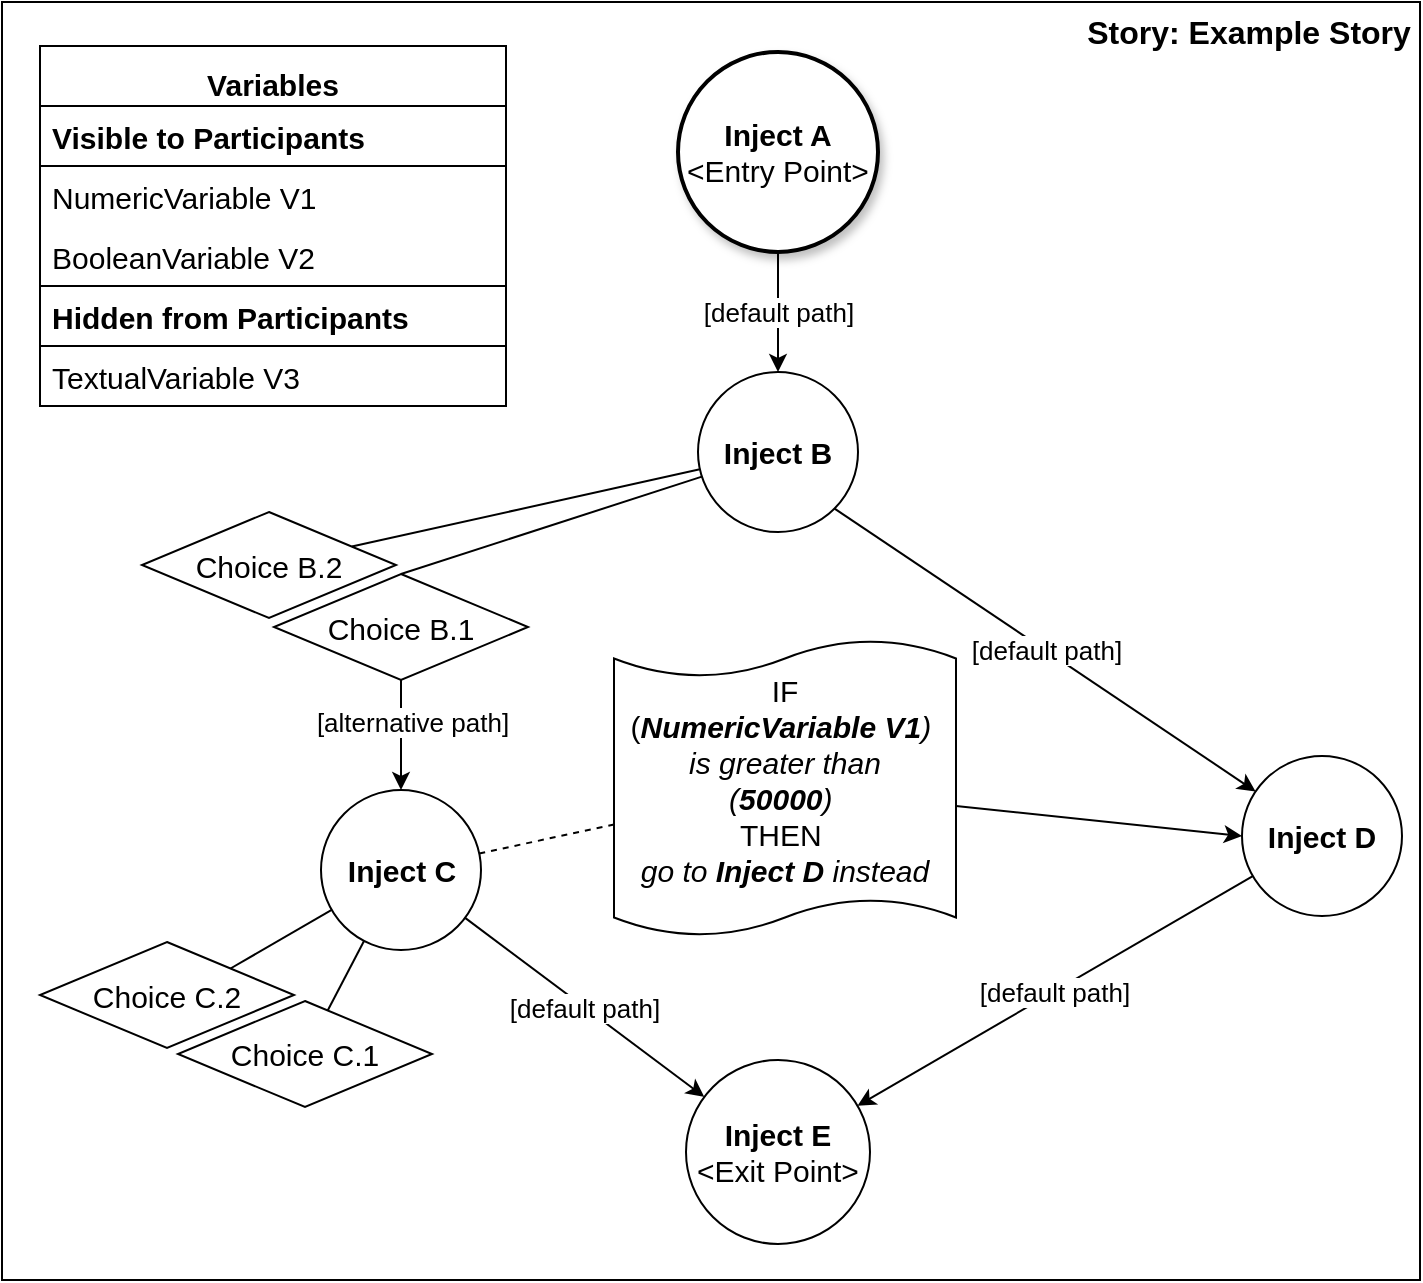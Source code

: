 <mxfile version="15.4.0" type="device" pages="7"><diagram name="Example Story" id="ad52d381-51e7-2e0d-a935-2d0ddd2fd229"><mxGraphModel dx="1038" dy="647" grid="0" gridSize="10" guides="1" tooltips="1" connect="1" arrows="1" fold="1" page="1" pageScale="1" pageWidth="1100" pageHeight="850" background="#ffffff" math="0" shadow="0"><root><mxCell id="0"/><mxCell id="1" parent="0"/><mxCell id="bm_GBEUPmZ6961dPEI18-9" value="" style="rounded=0;whiteSpace=wrap;html=1;fontSize=13;fontFamily=Helvetica;" parent="1" vertex="1"><mxGeometry x="90" y="84" width="709" height="639" as="geometry"/></mxCell><mxCell id="2c924340bb9dbf6c-4" value="&lt;font style=&quot;font-size: 15px;&quot;&gt;Inject A&lt;/font&gt;&lt;br style=&quot;font-size: 15px;&quot;&gt;&lt;span style=&quot;font-weight: normal; font-size: 15px;&quot;&gt;&amp;lt;Entry Point&amp;gt;&lt;/span&gt;" style="ellipse;whiteSpace=wrap;html=1;rounded=1;shadow=1;comic=0;labelBackgroundColor=none;strokeWidth=2;fontFamily=Helvetica;fontSize=15;align=center;fontStyle=1" parent="1" vertex="1"><mxGeometry x="428" y="109" width="100" height="100" as="geometry"/></mxCell><mxCell id="fDs7GfV97UOI4Dj6ymD_-7" value="[alternative path]" style="rounded=0;orthogonalLoop=1;jettySize=auto;html=1;entryX=0.5;entryY=0;entryDx=0;entryDy=0;startArrow=none;fontSize=13;" parent="1" source="fDs7GfV97UOI4Dj6ymD_-23" target="fDs7GfV97UOI4Dj6ymD_-6" edge="1"><mxGeometry x="-0.247" y="5" relative="1" as="geometry"><mxPoint as="offset"/></mxGeometry></mxCell><mxCell id="fDs7GfV97UOI4Dj6ymD_-15" value="[default path]" style="edgeStyle=none;rounded=0;orthogonalLoop=1;jettySize=auto;html=1;startArrow=none;exitX=1;exitY=1;exitDx=0;exitDy=0;fontSize=13;" parent="1" source="fDs7GfV97UOI4Dj6ymD_-1" target="fDs7GfV97UOI4Dj6ymD_-14" edge="1"><mxGeometry relative="1" as="geometry"/></mxCell><mxCell id="fDs7GfV97UOI4Dj6ymD_-1" value="Inject B" style="ellipse;whiteSpace=wrap;html=1;aspect=fixed;fontSize=15;fontStyle=1" parent="1" vertex="1"><mxGeometry x="438" y="269" width="80" height="80" as="geometry"/></mxCell><mxCell id="fDs7GfV97UOI4Dj6ymD_-3" value="[default path]" style="endArrow=classic;html=1;entryX=0.5;entryY=0;entryDx=0;entryDy=0;startArrow=none;exitX=0.5;exitY=1;exitDx=0;exitDy=0;fontSize=13;" parent="1" source="2c924340bb9dbf6c-4" target="fDs7GfV97UOI4Dj6ymD_-1" edge="1"><mxGeometry width="50" height="50" relative="1" as="geometry"><mxPoint x="562.205" y="432.168" as="sourcePoint"/><mxPoint x="824" y="387" as="targetPoint"/></mxGeometry></mxCell><mxCell id="fDs7GfV97UOI4Dj6ymD_-5" value="&lt;b style=&quot;font-size: 15px;&quot;&gt;&lt;font style=&quot;font-size: 15px;&quot;&gt;Inject E&lt;/font&gt;&lt;/b&gt;&lt;br style=&quot;font-size: 15px;&quot;&gt;&amp;lt;Exit Point&amp;gt;" style="ellipse;whiteSpace=wrap;html=1;aspect=fixed;fontSize=15;" parent="1" vertex="1"><mxGeometry x="432" y="613" width="92" height="92" as="geometry"/></mxCell><mxCell id="bm_GBEUPmZ6961dPEI18-4" value="[default path]" style="edgeStyle=none;rounded=0;orthogonalLoop=1;jettySize=auto;html=1;fontSize=13;" parent="1" source="fDs7GfV97UOI4Dj6ymD_-6" target="fDs7GfV97UOI4Dj6ymD_-5" edge="1"><mxGeometry relative="1" as="geometry"/></mxCell><mxCell id="XFeWryBviUIUDJ49AcG3-9" style="edgeStyle=none;rounded=0;orthogonalLoop=1;jettySize=auto;html=1;labelBackgroundColor=#000000;fontSize=15;fontColor=#000000;strokeColor=#000000;strokeWidth=1;fillColor=#FFFFFF;verticalAlign=middle;dashed=1;endArrow=none;endFill=0;" parent="1" source="fDs7GfV97UOI4Dj6ymD_-6" target="XFeWryBviUIUDJ49AcG3-8" edge="1"><mxGeometry relative="1" as="geometry"/></mxCell><mxCell id="fDs7GfV97UOI4Dj6ymD_-6" value="Inject C" style="ellipse;whiteSpace=wrap;html=1;aspect=fixed;fontSize=15;fontStyle=1" parent="1" vertex="1"><mxGeometry x="249.5" y="478" width="80" height="80" as="geometry"/></mxCell><mxCell id="bm_GBEUPmZ6961dPEI18-3" value="[default path]" style="edgeStyle=none;rounded=0;orthogonalLoop=1;jettySize=auto;html=1;fontSize=13;" parent="1" source="fDs7GfV97UOI4Dj6ymD_-14" target="fDs7GfV97UOI4Dj6ymD_-5" edge="1"><mxGeometry relative="1" as="geometry"/></mxCell><mxCell id="fDs7GfV97UOI4Dj6ymD_-14" value="Inject D" style="ellipse;whiteSpace=wrap;html=1;aspect=fixed;fontSize=15;fontStyle=1" parent="1" vertex="1"><mxGeometry x="710" y="461" width="80" height="80" as="geometry"/></mxCell><mxCell id="fDs7GfV97UOI4Dj6ymD_-23" value="Choice B.1" style="rhombus;whiteSpace=wrap;html=1;fontSize=15;" parent="1" vertex="1"><mxGeometry x="226" y="370" width="127" height="53" as="geometry"/></mxCell><mxCell id="fDs7GfV97UOI4Dj6ymD_-24" value="" style="rounded=0;orthogonalLoop=1;jettySize=auto;html=1;entryX=0.5;entryY=0;entryDx=0;entryDy=0;endArrow=none;fontSize=13;" parent="1" source="fDs7GfV97UOI4Dj6ymD_-1" target="fDs7GfV97UOI4Dj6ymD_-23" edge="1"><mxGeometry relative="1" as="geometry"><mxPoint x="668.551" y="411.845" as="sourcePoint"/><mxPoint x="754" y="362" as="targetPoint"/></mxGeometry></mxCell><mxCell id="fDs7GfV97UOI4Dj6ymD_-25" value="Choice B.2" style="rhombus;whiteSpace=wrap;html=1;fontSize=15;" parent="1" vertex="1"><mxGeometry x="160" y="339" width="127" height="53" as="geometry"/></mxCell><mxCell id="fDs7GfV97UOI4Dj6ymD_-26" value="" style="edgeStyle=none;rounded=0;orthogonalLoop=1;jettySize=auto;html=1;endArrow=none;fontSize=13;" parent="1" source="fDs7GfV97UOI4Dj6ymD_-1" target="fDs7GfV97UOI4Dj6ymD_-25" edge="1"><mxGeometry relative="1" as="geometry"><mxPoint x="671.563" y="445.747" as="sourcePoint"/><mxPoint x="828.441" y="503.239" as="targetPoint"/></mxGeometry></mxCell><mxCell id="fDs7GfV97UOI4Dj6ymD_-27" value="Choice C.1" style="rhombus;whiteSpace=wrap;html=1;fontSize=15;" parent="1" vertex="1"><mxGeometry x="178" y="583.5" width="127" height="53" as="geometry"/></mxCell><mxCell id="fDs7GfV97UOI4Dj6ymD_-28" value="" style="edgeStyle=none;rounded=0;orthogonalLoop=1;jettySize=auto;html=1;endArrow=none;fontSize=13;" parent="1" source="fDs7GfV97UOI4Dj6ymD_-6" target="fDs7GfV97UOI4Dj6ymD_-27" edge="1"><mxGeometry relative="1" as="geometry"><mxPoint x="903.059" y="367.055" as="sourcePoint"/><mxPoint x="1026.913" y="417.015" as="targetPoint"/></mxGeometry></mxCell><mxCell id="fDs7GfV97UOI4Dj6ymD_-29" value="Choice C.2" style="rhombus;whiteSpace=wrap;html=1;fontSize=15;" parent="1" vertex="1"><mxGeometry x="109" y="554" width="127" height="53" as="geometry"/></mxCell><mxCell id="fDs7GfV97UOI4Dj6ymD_-30" value="" style="edgeStyle=none;rounded=0;orthogonalLoop=1;jettySize=auto;html=1;endArrow=none;entryX=1;entryY=0;entryDx=0;entryDy=0;fontSize=13;" parent="1" source="fDs7GfV97UOI4Dj6ymD_-6" target="fDs7GfV97UOI4Dj6ymD_-29" edge="1"><mxGeometry relative="1" as="geometry"><mxPoint x="903.434" y="502.904" as="sourcePoint"/><mxPoint x="283" y="507" as="targetPoint"/></mxGeometry></mxCell><mxCell id="bm_GBEUPmZ6961dPEI18-10" value="Story: Example Story" style="text;html=1;align=center;verticalAlign=middle;resizable=0;points=[];autosize=1;strokeColor=none;fontSize=16;fontStyle=1" parent="1" vertex="1"><mxGeometry x="627" y="87" width="172" height="23" as="geometry"/></mxCell><mxCell id="XFeWryBviUIUDJ49AcG3-1" value="Variables" style="swimlane;fontStyle=1;childLayout=stackLayout;horizontal=1;startSize=30;horizontalStack=0;resizeParent=1;resizeParentMax=0;resizeLast=0;collapsible=1;marginBottom=0;fontSize=15;fontColor=#000000;strokeColor=#000000;align=center;verticalAlign=bottom;" parent="1" vertex="1"><mxGeometry x="109" y="106" width="233" height="180" as="geometry"/></mxCell><mxCell id="XFeWryBviUIUDJ49AcG3-2" value="Visible to Participants" style="text;strokeColor=default;fillColor=none;align=left;verticalAlign=middle;spacingLeft=4;spacingRight=4;overflow=hidden;points=[[0,0.5],[1,0.5]];portConstraint=eastwest;rotatable=0;fontSize=15;fontColor=#000000;fontStyle=1" parent="XFeWryBviUIUDJ49AcG3-1" vertex="1"><mxGeometry y="30" width="233" height="30" as="geometry"/></mxCell><mxCell id="XFeWryBviUIUDJ49AcG3-5" value="NumericVariable V1" style="text;strokeColor=none;fillColor=none;align=left;verticalAlign=middle;spacingLeft=4;spacingRight=4;overflow=hidden;points=[[0,0.5],[1,0.5]];portConstraint=eastwest;rotatable=0;fontSize=15;fontColor=#000000;" parent="XFeWryBviUIUDJ49AcG3-1" vertex="1"><mxGeometry y="60" width="233" height="30" as="geometry"/></mxCell><mxCell id="XFeWryBviUIUDJ49AcG3-3" value="BooleanVariable V2" style="text;strokeColor=none;fillColor=none;align=left;verticalAlign=middle;spacingLeft=4;spacingRight=4;overflow=hidden;points=[[0,0.5],[1,0.5]];portConstraint=eastwest;rotatable=0;fontSize=15;fontColor=#000000;" parent="XFeWryBviUIUDJ49AcG3-1" vertex="1"><mxGeometry y="90" width="233" height="30" as="geometry"/></mxCell><mxCell id="XFeWryBviUIUDJ49AcG3-7" value="Hidden from Participants" style="text;strokeColor=default;fillColor=none;align=left;verticalAlign=middle;spacingLeft=4;spacingRight=4;overflow=hidden;points=[[0,0.5],[1,0.5]];portConstraint=eastwest;rotatable=0;fontSize=15;fontColor=#000000;fontStyle=1" parent="XFeWryBviUIUDJ49AcG3-1" vertex="1"><mxGeometry y="120" width="233" height="30" as="geometry"/></mxCell><mxCell id="XFeWryBviUIUDJ49AcG3-4" value="TextualVariable V3" style="text;strokeColor=none;fillColor=none;align=left;verticalAlign=middle;spacingLeft=4;spacingRight=4;overflow=hidden;points=[[0,0.5],[1,0.5]];portConstraint=eastwest;rotatable=0;fontSize=15;fontColor=#000000;" parent="XFeWryBviUIUDJ49AcG3-1" vertex="1"><mxGeometry y="150" width="233" height="30" as="geometry"/></mxCell><mxCell id="XFeWryBviUIUDJ49AcG3-10" style="edgeStyle=none;rounded=0;orthogonalLoop=1;jettySize=auto;html=1;entryX=0;entryY=0.5;entryDx=0;entryDy=0;labelBackgroundColor=#000000;fontSize=15;fontColor=#000000;strokeColor=#000000;strokeWidth=1;fillColor=#FFFFFF;verticalAlign=middle;" parent="1" source="XFeWryBviUIUDJ49AcG3-8" target="fDs7GfV97UOI4Dj6ymD_-14" edge="1"><mxGeometry relative="1" as="geometry"/></mxCell><mxCell id="XFeWryBviUIUDJ49AcG3-8" value="IF&lt;br&gt;(&lt;i&gt;&lt;b&gt;NumericVariable V1&lt;/b&gt;)&lt;/i&gt;&amp;nbsp;&lt;br&gt;&lt;i&gt;is greater than&lt;/i&gt; &lt;br&gt;&lt;i&gt;(&lt;b&gt;50000&lt;/b&gt;)&lt;/i&gt;&amp;nbsp;&lt;br&gt;THEN&lt;i&gt;&amp;nbsp;&lt;/i&gt;&lt;br&gt;&lt;i&gt;go to&amp;nbsp;&lt;/i&gt;&lt;i&gt;&lt;b&gt;Inject D &lt;/b&gt;instead&lt;/i&gt;" style="shape=tape;whiteSpace=wrap;html=1;fontSize=15;fontColor=#000000;strokeColor=#000000;align=center;verticalAlign=top;size=0.125;spacingTop=10;spacingBottom=10;spacingRight=5;spacingLeft=5;" parent="1" vertex="1"><mxGeometry x="396" y="403" width="171" height="148" as="geometry"/></mxCell></root></mxGraphModel></diagram><diagram name="Example Story only branch" id="V104HRqrMJGogl67bJnZ"><mxGraphModel dx="1038" dy="647" grid="0" gridSize="10" guides="1" tooltips="1" connect="1" arrows="1" fold="1" page="1" pageScale="1" pageWidth="1100" pageHeight="850" background="#ffffff" math="0" shadow="0"><root><mxCell id="NV8G63bJPo2a3Yo4tFkf-0"/><mxCell id="NV8G63bJPo2a3Yo4tFkf-1" parent="NV8G63bJPo2a3Yo4tFkf-0"/><mxCell id="NV8G63bJPo2a3Yo4tFkf-2" value="" style="rounded=0;whiteSpace=wrap;html=1;fontSize=13;fontFamily=Helvetica;" vertex="1" parent="NV8G63bJPo2a3Yo4tFkf-1"><mxGeometry x="90" y="84" width="709" height="639" as="geometry"/></mxCell><mxCell id="NV8G63bJPo2a3Yo4tFkf-3" value="&lt;font style=&quot;font-size: 15px;&quot;&gt;Inject A&lt;/font&gt;&lt;br style=&quot;font-size: 15px;&quot;&gt;&lt;span style=&quot;font-weight: normal; font-size: 15px;&quot;&gt;&amp;lt;Entry Point&amp;gt;&lt;/span&gt;" style="ellipse;whiteSpace=wrap;html=1;rounded=1;shadow=1;comic=0;labelBackgroundColor=none;strokeWidth=2;fontFamily=Helvetica;fontSize=15;align=center;fontStyle=1" vertex="1" parent="NV8G63bJPo2a3Yo4tFkf-1"><mxGeometry x="428" y="109" width="100" height="100" as="geometry"/></mxCell><mxCell id="NV8G63bJPo2a3Yo4tFkf-4" value="[alternative path]" style="rounded=0;orthogonalLoop=1;jettySize=auto;html=1;entryX=0.5;entryY=0;entryDx=0;entryDy=0;startArrow=none;fontSize=13;" edge="1" parent="NV8G63bJPo2a3Yo4tFkf-1" source="NV8G63bJPo2a3Yo4tFkf-14" target="NV8G63bJPo2a3Yo4tFkf-11"><mxGeometry x="-0.247" y="5" relative="1" as="geometry"><mxPoint as="offset"/></mxGeometry></mxCell><mxCell id="NV8G63bJPo2a3Yo4tFkf-5" value="[default path]" style="edgeStyle=none;rounded=0;orthogonalLoop=1;jettySize=auto;html=1;startArrow=none;exitX=1;exitY=1;exitDx=0;exitDy=0;fontSize=13;" edge="1" parent="NV8G63bJPo2a3Yo4tFkf-1" source="NV8G63bJPo2a3Yo4tFkf-6" target="NV8G63bJPo2a3Yo4tFkf-13"><mxGeometry relative="1" as="geometry"/></mxCell><mxCell id="NV8G63bJPo2a3Yo4tFkf-6" value="Inject B" style="ellipse;whiteSpace=wrap;html=1;aspect=fixed;fontSize=15;fontStyle=1" vertex="1" parent="NV8G63bJPo2a3Yo4tFkf-1"><mxGeometry x="438" y="269" width="80" height="80" as="geometry"/></mxCell><mxCell id="NV8G63bJPo2a3Yo4tFkf-7" value="[default path]" style="endArrow=classic;html=1;entryX=0.5;entryY=0;entryDx=0;entryDy=0;startArrow=none;exitX=0.5;exitY=1;exitDx=0;exitDy=0;fontSize=13;" edge="1" parent="NV8G63bJPo2a3Yo4tFkf-1" source="NV8G63bJPo2a3Yo4tFkf-3" target="NV8G63bJPo2a3Yo4tFkf-6"><mxGeometry width="50" height="50" relative="1" as="geometry"><mxPoint x="562.205" y="432.168" as="sourcePoint"/><mxPoint x="824" y="387" as="targetPoint"/></mxGeometry></mxCell><mxCell id="NV8G63bJPo2a3Yo4tFkf-8" value="&lt;b style=&quot;font-size: 15px;&quot;&gt;&lt;font style=&quot;font-size: 15px;&quot;&gt;Inject E&lt;/font&gt;&lt;/b&gt;&lt;br style=&quot;font-size: 15px;&quot;&gt;&amp;lt;Exit Point&amp;gt;" style="ellipse;whiteSpace=wrap;html=1;aspect=fixed;fontSize=15;" vertex="1" parent="NV8G63bJPo2a3Yo4tFkf-1"><mxGeometry x="432" y="613" width="92" height="92" as="geometry"/></mxCell><mxCell id="NV8G63bJPo2a3Yo4tFkf-9" value="[default path]" style="edgeStyle=none;rounded=0;orthogonalLoop=1;jettySize=auto;html=1;fontSize=13;" edge="1" parent="NV8G63bJPo2a3Yo4tFkf-1" source="NV8G63bJPo2a3Yo4tFkf-11" target="NV8G63bJPo2a3Yo4tFkf-8"><mxGeometry relative="1" as="geometry"/></mxCell><mxCell id="NV8G63bJPo2a3Yo4tFkf-11" value="Inject C" style="ellipse;whiteSpace=wrap;html=1;aspect=fixed;fontSize=15;fontStyle=1" vertex="1" parent="NV8G63bJPo2a3Yo4tFkf-1"><mxGeometry x="249.5" y="478" width="80" height="80" as="geometry"/></mxCell><mxCell id="NV8G63bJPo2a3Yo4tFkf-12" value="[default path]" style="edgeStyle=none;rounded=0;orthogonalLoop=1;jettySize=auto;html=1;fontSize=13;" edge="1" parent="NV8G63bJPo2a3Yo4tFkf-1" source="NV8G63bJPo2a3Yo4tFkf-13" target="NV8G63bJPo2a3Yo4tFkf-8"><mxGeometry relative="1" as="geometry"/></mxCell><mxCell id="NV8G63bJPo2a3Yo4tFkf-13" value="Inject D" style="ellipse;whiteSpace=wrap;html=1;aspect=fixed;fontSize=15;fontStyle=1" vertex="1" parent="NV8G63bJPo2a3Yo4tFkf-1"><mxGeometry x="710" y="461" width="80" height="80" as="geometry"/></mxCell><mxCell id="NV8G63bJPo2a3Yo4tFkf-14" value="Choice B.1" style="rhombus;whiteSpace=wrap;html=1;fontSize=15;" vertex="1" parent="NV8G63bJPo2a3Yo4tFkf-1"><mxGeometry x="226" y="370" width="127" height="53" as="geometry"/></mxCell><mxCell id="NV8G63bJPo2a3Yo4tFkf-15" value="" style="rounded=0;orthogonalLoop=1;jettySize=auto;html=1;entryX=0.5;entryY=0;entryDx=0;entryDy=0;endArrow=none;fontSize=13;" edge="1" parent="NV8G63bJPo2a3Yo4tFkf-1" source="NV8G63bJPo2a3Yo4tFkf-6" target="NV8G63bJPo2a3Yo4tFkf-14"><mxGeometry relative="1" as="geometry"><mxPoint x="668.551" y="411.845" as="sourcePoint"/><mxPoint x="754" y="362" as="targetPoint"/></mxGeometry></mxCell><mxCell id="NV8G63bJPo2a3Yo4tFkf-16" value="Choice B.2" style="rhombus;whiteSpace=wrap;html=1;fontSize=15;" vertex="1" parent="NV8G63bJPo2a3Yo4tFkf-1"><mxGeometry x="160" y="339" width="127" height="53" as="geometry"/></mxCell><mxCell id="NV8G63bJPo2a3Yo4tFkf-17" value="" style="edgeStyle=none;rounded=0;orthogonalLoop=1;jettySize=auto;html=1;endArrow=none;fontSize=13;" edge="1" parent="NV8G63bJPo2a3Yo4tFkf-1" source="NV8G63bJPo2a3Yo4tFkf-6" target="NV8G63bJPo2a3Yo4tFkf-16"><mxGeometry relative="1" as="geometry"><mxPoint x="671.563" y="445.747" as="sourcePoint"/><mxPoint x="828.441" y="503.239" as="targetPoint"/></mxGeometry></mxCell><mxCell id="NV8G63bJPo2a3Yo4tFkf-18" value="Choice C.1" style="rhombus;whiteSpace=wrap;html=1;fontSize=15;" vertex="1" parent="NV8G63bJPo2a3Yo4tFkf-1"><mxGeometry x="178" y="583.5" width="127" height="53" as="geometry"/></mxCell><mxCell id="NV8G63bJPo2a3Yo4tFkf-19" value="" style="edgeStyle=none;rounded=0;orthogonalLoop=1;jettySize=auto;html=1;endArrow=none;fontSize=13;" edge="1" parent="NV8G63bJPo2a3Yo4tFkf-1" source="NV8G63bJPo2a3Yo4tFkf-11" target="NV8G63bJPo2a3Yo4tFkf-18"><mxGeometry relative="1" as="geometry"><mxPoint x="903.059" y="367.055" as="sourcePoint"/><mxPoint x="1026.913" y="417.015" as="targetPoint"/></mxGeometry></mxCell><mxCell id="NV8G63bJPo2a3Yo4tFkf-20" value="Choice C.2" style="rhombus;whiteSpace=wrap;html=1;fontSize=15;" vertex="1" parent="NV8G63bJPo2a3Yo4tFkf-1"><mxGeometry x="109" y="554" width="127" height="53" as="geometry"/></mxCell><mxCell id="NV8G63bJPo2a3Yo4tFkf-21" value="" style="edgeStyle=none;rounded=0;orthogonalLoop=1;jettySize=auto;html=1;endArrow=none;entryX=1;entryY=0;entryDx=0;entryDy=0;fontSize=13;" edge="1" parent="NV8G63bJPo2a3Yo4tFkf-1" source="NV8G63bJPo2a3Yo4tFkf-11" target="NV8G63bJPo2a3Yo4tFkf-20"><mxGeometry relative="1" as="geometry"><mxPoint x="903.434" y="502.904" as="sourcePoint"/><mxPoint x="283" y="507" as="targetPoint"/></mxGeometry></mxCell><mxCell id="NV8G63bJPo2a3Yo4tFkf-22" value="Story: Example Story" style="text;html=1;align=center;verticalAlign=middle;resizable=0;points=[];autosize=1;strokeColor=none;fontSize=16;fontStyle=1" vertex="1" parent="NV8G63bJPo2a3Yo4tFkf-1"><mxGeometry x="627" y="87" width="172" height="23" as="geometry"/></mxCell></root></mxGraphModel></diagram><diagram id="iitEFdBDxFBhByenX5AZ" name="Scenario without injects"><mxGraphModel dx="1038" dy="647" grid="0" gridSize="10" guides="1" tooltips="1" connect="1" arrows="1" fold="1" page="1" pageScale="1" pageWidth="827" pageHeight="1169" math="0" shadow="0"><root><mxCell id="PhNuLpfRai5CpXwvwdwG-0"/><mxCell id="PhNuLpfRai5CpXwvwdwG-1" parent="PhNuLpfRai5CpXwvwdwG-0"/><mxCell id="c7tl8i1ePF_zMV1UBZVg-0" style="edgeStyle=none;rounded=0;orthogonalLoop=1;jettySize=auto;html=1;entryX=1;entryY=0;entryDx=0;entryDy=0;endArrow=none;endFill=0;" parent="PhNuLpfRai5CpXwvwdwG-1" source="c7tl8i1ePF_zMV1UBZVg-2" target="c7tl8i1ePF_zMV1UBZVg-3" edge="1"><mxGeometry relative="1" as="geometry"/></mxCell><mxCell id="c7tl8i1ePF_zMV1UBZVg-1" style="edgeStyle=none;rounded=0;orthogonalLoop=1;jettySize=auto;html=1;entryX=0;entryY=0;entryDx=0;entryDy=0;endArrow=none;endFill=0;" parent="PhNuLpfRai5CpXwvwdwG-1" source="c7tl8i1ePF_zMV1UBZVg-2" target="c7tl8i1ePF_zMV1UBZVg-3" edge="1"><mxGeometry relative="1" as="geometry"/></mxCell><mxCell id="c7tl8i1ePF_zMV1UBZVg-2" value="Scenario" style="shape=trapezoid;perimeter=trapezoidPerimeter;whiteSpace=wrap;html=1;fixedSize=1;" parent="PhNuLpfRai5CpXwvwdwG-1" vertex="1"><mxGeometry x="240" y="420" width="310" height="60" as="geometry"/></mxCell><mxCell id="c7tl8i1ePF_zMV1UBZVg-3" value="" style="swimlane;startSize=0;" parent="PhNuLpfRai5CpXwvwdwG-1" vertex="1"><mxGeometry x="240" y="530" width="320" height="110" as="geometry"><mxRectangle x="240" y="530" width="50" height="40" as="alternateBounds"/></mxGeometry></mxCell><mxCell id="c7tl8i1ePF_zMV1UBZVg-4" value="Story 1" style="shape=xor;whiteSpace=wrap;html=1;" parent="c7tl8i1ePF_zMV1UBZVg-3" vertex="1"><mxGeometry x="10" y="15" width="91" height="80" as="geometry"/></mxCell><mxCell id="c7tl8i1ePF_zMV1UBZVg-5" value="Story 2" style="shape=xor;whiteSpace=wrap;html=1;" parent="c7tl8i1ePF_zMV1UBZVg-3" vertex="1"><mxGeometry x="120" y="15" width="91" height="80" as="geometry"/></mxCell><mxCell id="c7tl8i1ePF_zMV1UBZVg-6" value="Story 3" style="shape=xor;whiteSpace=wrap;html=1;" parent="c7tl8i1ePF_zMV1UBZVg-3" vertex="1"><mxGeometry x="219" y="15" width="91" height="80" as="geometry"/></mxCell><mxCell id="c7tl8i1ePF_zMV1UBZVg-7" style="edgeStyle=none;rounded=0;orthogonalLoop=1;jettySize=auto;html=1;exitX=1;exitY=0.5;exitDx=0;exitDy=0;exitPerimeter=0;entryX=0.25;entryY=0.5;entryDx=0;entryDy=0;entryPerimeter=0;" parent="c7tl8i1ePF_zMV1UBZVg-3" source="c7tl8i1ePF_zMV1UBZVg-4" target="c7tl8i1ePF_zMV1UBZVg-5" edge="1"><mxGeometry relative="1" as="geometry"/></mxCell><mxCell id="c7tl8i1ePF_zMV1UBZVg-8" style="edgeStyle=none;rounded=0;orthogonalLoop=1;jettySize=auto;html=1;exitX=1;exitY=0.5;exitDx=0;exitDy=0;exitPerimeter=0;entryX=0.25;entryY=0.5;entryDx=0;entryDy=0;entryPerimeter=0;" parent="c7tl8i1ePF_zMV1UBZVg-3" source="c7tl8i1ePF_zMV1UBZVg-5" target="c7tl8i1ePF_zMV1UBZVg-6" edge="1"><mxGeometry relative="1" as="geometry"/></mxCell></root></mxGraphModel></diagram><diagram id="HZMhirrfxYMKCtkRV6Af" name="Scenario with target group and variables"><mxGraphModel dx="1038" dy="647" grid="0" gridSize="10" guides="1" tooltips="1" connect="1" arrows="1" fold="1" page="1" pageScale="1" pageWidth="827" pageHeight="1169" math="0" shadow="0"><root><mxCell id="GoC9WV2_SiUDgnG04lrn-0"/><mxCell id="GoC9WV2_SiUDgnG04lrn-1" parent="GoC9WV2_SiUDgnG04lrn-0"/><mxCell id="b1RP7KJv9ZKQ7gTB8dmE-0" style="edgeStyle=none;rounded=0;orthogonalLoop=1;jettySize=auto;html=1;entryX=1;entryY=0;entryDx=0;entryDy=0;endArrow=none;endFill=0;" parent="GoC9WV2_SiUDgnG04lrn-1" source="b1RP7KJv9ZKQ7gTB8dmE-2" target="b1RP7KJv9ZKQ7gTB8dmE-3" edge="1"><mxGeometry relative="1" as="geometry"/></mxCell><mxCell id="b1RP7KJv9ZKQ7gTB8dmE-1" style="edgeStyle=none;rounded=0;orthogonalLoop=1;jettySize=auto;html=1;entryX=0;entryY=0;entryDx=0;entryDy=0;endArrow=none;endFill=0;" parent="GoC9WV2_SiUDgnG04lrn-1" source="b1RP7KJv9ZKQ7gTB8dmE-2" target="b1RP7KJv9ZKQ7gTB8dmE-3" edge="1"><mxGeometry relative="1" as="geometry"/></mxCell><mxCell id="b1RP7KJv9ZKQ7gTB8dmE-15" style="edgeStyle=none;rounded=0;orthogonalLoop=1;jettySize=auto;html=1;entryX=1;entryY=1;entryDx=0;entryDy=0;endArrow=none;endFill=0;" parent="GoC9WV2_SiUDgnG04lrn-1" source="b1RP7KJv9ZKQ7gTB8dmE-2" target="b1RP7KJv9ZKQ7gTB8dmE-9" edge="1"><mxGeometry relative="1" as="geometry"/></mxCell><mxCell id="b1RP7KJv9ZKQ7gTB8dmE-16" style="edgeStyle=none;rounded=0;orthogonalLoop=1;jettySize=auto;html=1;entryX=0;entryY=0;entryDx=0;entryDy=0;endArrow=none;endFill=0;" parent="GoC9WV2_SiUDgnG04lrn-1" source="b1RP7KJv9ZKQ7gTB8dmE-2" target="b1RP7KJv9ZKQ7gTB8dmE-9" edge="1"><mxGeometry relative="1" as="geometry"/></mxCell><mxCell id="b1RP7KJv9ZKQ7gTB8dmE-2" value="Scenario" style="shape=trapezoid;perimeter=trapezoidPerimeter;whiteSpace=wrap;html=1;fixedSize=1;fontStyle=1;fontSize=16;" parent="GoC9WV2_SiUDgnG04lrn-1" vertex="1"><mxGeometry x="320" y="350" width="320" height="70" as="geometry"/></mxCell><mxCell id="b1RP7KJv9ZKQ7gTB8dmE-3" value="Stories" style="swimlane;startSize=20;" parent="GoC9WV2_SiUDgnG04lrn-1" vertex="1"><mxGeometry x="452" y="459" width="329" height="132" as="geometry"><mxRectangle x="440" y="472" width="80" height="40" as="alternateBounds"/></mxGeometry></mxCell><mxCell id="b1RP7KJv9ZKQ7gTB8dmE-4" value="Story 1" style="shape=xor;whiteSpace=wrap;html=1;" parent="b1RP7KJv9ZKQ7gTB8dmE-3" vertex="1"><mxGeometry x="11" y="36" width="91" height="80" as="geometry"/></mxCell><mxCell id="b1RP7KJv9ZKQ7gTB8dmE-5" value="Story 2" style="shape=xor;whiteSpace=wrap;html=1;" parent="b1RP7KJv9ZKQ7gTB8dmE-3" vertex="1"><mxGeometry x="121" y="36" width="91" height="80" as="geometry"/></mxCell><mxCell id="b1RP7KJv9ZKQ7gTB8dmE-6" value="Story 3" style="shape=xor;whiteSpace=wrap;html=1;" parent="b1RP7KJv9ZKQ7gTB8dmE-3" vertex="1"><mxGeometry x="220" y="36" width="91" height="80" as="geometry"/></mxCell><mxCell id="b1RP7KJv9ZKQ7gTB8dmE-7" style="edgeStyle=none;rounded=0;orthogonalLoop=1;jettySize=auto;html=1;exitX=1;exitY=0.5;exitDx=0;exitDy=0;exitPerimeter=0;entryX=0.25;entryY=0.5;entryDx=0;entryDy=0;entryPerimeter=0;" parent="b1RP7KJv9ZKQ7gTB8dmE-3" source="b1RP7KJv9ZKQ7gTB8dmE-4" target="b1RP7KJv9ZKQ7gTB8dmE-5" edge="1"><mxGeometry relative="1" as="geometry"/></mxCell><mxCell id="b1RP7KJv9ZKQ7gTB8dmE-8" style="edgeStyle=none;rounded=0;orthogonalLoop=1;jettySize=auto;html=1;exitX=1;exitY=0.5;exitDx=0;exitDy=0;exitPerimeter=0;entryX=0.25;entryY=0.5;entryDx=0;entryDy=0;entryPerimeter=0;" parent="b1RP7KJv9ZKQ7gTB8dmE-3" source="b1RP7KJv9ZKQ7gTB8dmE-5" target="b1RP7KJv9ZKQ7gTB8dmE-6" edge="1"><mxGeometry relative="1" as="geometry"/></mxCell><mxCell id="b1RP7KJv9ZKQ7gTB8dmE-9" value="Scenario Variables" style="swimlane;startSize=20;align=center;" parent="GoC9WV2_SiUDgnG04lrn-1" vertex="1"><mxGeometry x="59" y="460" width="320" height="130" as="geometry"><mxRectangle x="260" y="470" width="140" height="40" as="alternateBounds"/></mxGeometry></mxCell><mxCell id="b1RP7KJv9ZKQ7gTB8dmE-17" value="Variable 1" style="rounded=1;whiteSpace=wrap;html=1;align=center;" parent="b1RP7KJv9ZKQ7gTB8dmE-9" vertex="1"><mxGeometry x="10" y="57" width="90" height="40" as="geometry"/></mxCell><mxCell id="b1RP7KJv9ZKQ7gTB8dmE-19" value="Variable 2" style="rounded=1;whiteSpace=wrap;html=1;align=center;" parent="b1RP7KJv9ZKQ7gTB8dmE-9" vertex="1"><mxGeometry x="115" y="57" width="90" height="40" as="geometry"/></mxCell><mxCell id="b1RP7KJv9ZKQ7gTB8dmE-20" value="Variable 3" style="rounded=1;whiteSpace=wrap;html=1;align=center;" parent="b1RP7KJv9ZKQ7gTB8dmE-9" vertex="1"><mxGeometry x="220" y="57" width="90" height="40" as="geometry"/></mxCell><mxCell id="b1RP7KJv9ZKQ7gTB8dmE-21" value="Target Group" style="swimlane;startSize=20;align=center;" parent="GoC9WV2_SiUDgnG04lrn-1" vertex="1"><mxGeometry x="146" y="166" width="320" height="130" as="geometry"><mxRectangle x="331" y="200" width="140" height="40" as="alternateBounds"/></mxGeometry></mxCell><mxCell id="b1RP7KJv9ZKQ7gTB8dmE-22" value="Keyword 1" style="rounded=0;whiteSpace=wrap;html=1;align=center;" parent="b1RP7KJv9ZKQ7gTB8dmE-21" vertex="1"><mxGeometry x="10" y="45" width="90" height="40" as="geometry"/></mxCell><mxCell id="b1RP7KJv9ZKQ7gTB8dmE-23" value="Keyword 2" style="rounded=0;whiteSpace=wrap;html=1;align=center;" parent="b1RP7KJv9ZKQ7gTB8dmE-21" vertex="1"><mxGeometry x="115" y="45" width="90" height="40" as="geometry"/></mxCell><mxCell id="b1RP7KJv9ZKQ7gTB8dmE-24" value="Keyword 3" style="rounded=0;whiteSpace=wrap;html=1;align=center;" parent="b1RP7KJv9ZKQ7gTB8dmE-21" vertex="1"><mxGeometry x="220" y="45" width="90" height="40" as="geometry"/></mxCell><mxCell id="b1RP7KJv9ZKQ7gTB8dmE-25" style="edgeStyle=none;rounded=0;orthogonalLoop=1;jettySize=auto;html=1;entryX=0;entryY=1;entryDx=0;entryDy=0;endArrow=none;endFill=0;" parent="GoC9WV2_SiUDgnG04lrn-1" source="b1RP7KJv9ZKQ7gTB8dmE-2" target="b1RP7KJv9ZKQ7gTB8dmE-21" edge="1"><mxGeometry relative="1" as="geometry"><mxPoint x="410" y="360.0" as="sourcePoint"/><mxPoint x="390" y="210.0" as="targetPoint"/></mxGeometry></mxCell><mxCell id="b1RP7KJv9ZKQ7gTB8dmE-26" style="edgeStyle=none;rounded=0;orthogonalLoop=1;jettySize=auto;html=1;endArrow=none;endFill=0;exitX=1;exitY=0;exitDx=0;exitDy=0;" parent="GoC9WV2_SiUDgnG04lrn-1" source="b1RP7KJv9ZKQ7gTB8dmE-21" target="b1RP7KJv9ZKQ7gTB8dmE-2" edge="1"><mxGeometry relative="1" as="geometry"><mxPoint x="710" y="350" as="sourcePoint"/><mxPoint x="480" y="340.0" as="targetPoint"/></mxGeometry></mxCell></root></mxGraphModel></diagram><diagram id="AmqnajbueNnzuWven_om" name="narrative plot scenario"><mxGraphModel dx="1038" dy="647" grid="1" gridSize="10" guides="1" tooltips="1" connect="1" arrows="1" fold="1" page="1" pageScale="1" pageWidth="827" pageHeight="1169" math="0" shadow="0"><root><mxCell id="82UlUS7B2E-Tt7kifYws-0"/><mxCell id="82UlUS7B2E-Tt7kifYws-1" parent="82UlUS7B2E-Tt7kifYws-0"/><mxCell id="WSNMI-KQuiNfFogdoHeA-0" style="edgeStyle=none;rounded=0;orthogonalLoop=1;jettySize=auto;html=1;entryX=1;entryY=0;entryDx=0;entryDy=0;endArrow=none;endFill=0;" parent="82UlUS7B2E-Tt7kifYws-1" source="WSNMI-KQuiNfFogdoHeA-2" target="WSNMI-KQuiNfFogdoHeA-3" edge="1"><mxGeometry relative="1" as="geometry"/></mxCell><mxCell id="WSNMI-KQuiNfFogdoHeA-1" style="edgeStyle=none;rounded=0;orthogonalLoop=1;jettySize=auto;html=1;entryX=0;entryY=0;entryDx=0;entryDy=0;endArrow=none;endFill=0;" parent="82UlUS7B2E-Tt7kifYws-1" source="WSNMI-KQuiNfFogdoHeA-2" target="WSNMI-KQuiNfFogdoHeA-3" edge="1"><mxGeometry relative="1" as="geometry"/></mxCell><mxCell id="WSNMI-KQuiNfFogdoHeA-2" value="Scenario" style="shape=trapezoid;perimeter=trapezoidPerimeter;whiteSpace=wrap;html=1;fixedSize=1;fontSize=15;fontStyle=1" parent="82UlUS7B2E-Tt7kifYws-1" vertex="1"><mxGeometry x="150" y="180" width="410" height="60" as="geometry"/></mxCell><mxCell id="WSNMI-KQuiNfFogdoHeA-3" value="Plot" style="swimlane;startSize=0;align=center;spacingTop=0;verticalAlign=bottom;fontSize=15;" parent="82UlUS7B2E-Tt7kifYws-1" vertex="1"><mxGeometry x="150" y="290" width="420" height="210" as="geometry"><mxRectangle x="240" y="530" width="50" height="40" as="alternateBounds"/></mxGeometry></mxCell><mxCell id="WSNMI-KQuiNfFogdoHeA-4" value="Story 1" style="shape=xor;whiteSpace=wrap;html=1;strokeColor=#808080;fontColor=#808080;" parent="WSNMI-KQuiNfFogdoHeA-3" vertex="1"><mxGeometry x="10" y="15" width="91" height="80" as="geometry"/></mxCell><mxCell id="WSNMI-KQuiNfFogdoHeA-5" value="Story 2" style="shape=xor;whiteSpace=wrap;html=1;strokeColor=#808080;fontColor=#808080;" parent="WSNMI-KQuiNfFogdoHeA-3" vertex="1"><mxGeometry x="120" y="15" width="91" height="80" as="geometry"/></mxCell><mxCell id="WSNMI-KQuiNfFogdoHeA-13" style="edgeStyle=orthogonalEdgeStyle;rounded=0;orthogonalLoop=1;jettySize=auto;html=1;exitX=1;exitY=0.5;exitDx=0;exitDy=0;exitPerimeter=0;entryX=0.25;entryY=0.5;entryDx=0;entryDy=0;entryPerimeter=0;strokeColor=#808080;" parent="WSNMI-KQuiNfFogdoHeA-3" source="WSNMI-KQuiNfFogdoHeA-6" target="WSNMI-KQuiNfFogdoHeA-12" edge="1"><mxGeometry relative="1" as="geometry"/></mxCell><mxCell id="WSNMI-KQuiNfFogdoHeA-6" value="Story 4" style="shape=xor;whiteSpace=wrap;html=1;strokeColor=#808080;fontColor=#808080;" parent="WSNMI-KQuiNfFogdoHeA-3" vertex="1"><mxGeometry x="219" y="15" width="91" height="80" as="geometry"/></mxCell><mxCell id="WSNMI-KQuiNfFogdoHeA-7" style="edgeStyle=none;rounded=0;orthogonalLoop=1;jettySize=auto;html=1;exitX=1;exitY=0.5;exitDx=0;exitDy=0;exitPerimeter=0;entryX=0.25;entryY=0.5;entryDx=0;entryDy=0;entryPerimeter=0;strokeColor=#808080;" parent="WSNMI-KQuiNfFogdoHeA-3" source="WSNMI-KQuiNfFogdoHeA-4" target="WSNMI-KQuiNfFogdoHeA-5" edge="1"><mxGeometry relative="1" as="geometry"/></mxCell><mxCell id="WSNMI-KQuiNfFogdoHeA-8" style="edgeStyle=none;rounded=0;orthogonalLoop=1;jettySize=auto;html=1;exitX=1;exitY=0.5;exitDx=0;exitDy=0;exitPerimeter=0;entryX=0.25;entryY=0.5;entryDx=0;entryDy=0;entryPerimeter=0;strokeColor=#808080;" parent="WSNMI-KQuiNfFogdoHeA-3" source="WSNMI-KQuiNfFogdoHeA-5" target="WSNMI-KQuiNfFogdoHeA-6" edge="1"><mxGeometry relative="1" as="geometry"/></mxCell><mxCell id="WSNMI-KQuiNfFogdoHeA-11" style="rounded=0;orthogonalLoop=1;jettySize=auto;html=1;entryX=0.7;entryY=0.9;entryDx=0;entryDy=0;entryPerimeter=0;exitX=1;exitY=0.5;exitDx=0;exitDy=0;exitPerimeter=0;strokeColor=#808080;" parent="WSNMI-KQuiNfFogdoHeA-3" source="WSNMI-KQuiNfFogdoHeA-9" target="WSNMI-KQuiNfFogdoHeA-6" edge="1"><mxGeometry relative="1" as="geometry"/></mxCell><mxCell id="WSNMI-KQuiNfFogdoHeA-9" value="Story 3" style="shape=xor;whiteSpace=wrap;html=1;strokeColor=#808080;fontColor=#808080;" parent="WSNMI-KQuiNfFogdoHeA-3" vertex="1"><mxGeometry x="150" y="120" width="91" height="80" as="geometry"/></mxCell><mxCell id="WSNMI-KQuiNfFogdoHeA-10" style="edgeStyle=none;rounded=0;orthogonalLoop=1;jettySize=auto;html=1;exitX=0.7;exitY=0.9;exitDx=0;exitDy=0;exitPerimeter=0;entryX=0.25;entryY=0.5;entryDx=0;entryDy=0;entryPerimeter=0;strokeColor=#808080;" parent="WSNMI-KQuiNfFogdoHeA-3" source="WSNMI-KQuiNfFogdoHeA-4" target="WSNMI-KQuiNfFogdoHeA-9" edge="1"><mxGeometry relative="1" as="geometry"><mxPoint x="111" y="65" as="sourcePoint"/><mxPoint x="152.75" y="65" as="targetPoint"/></mxGeometry></mxCell><mxCell id="WSNMI-KQuiNfFogdoHeA-12" value="Story 5" style="shape=xor;whiteSpace=wrap;html=1;strokeColor=#808080;fontColor=#808080;" parent="WSNMI-KQuiNfFogdoHeA-3" vertex="1"><mxGeometry x="320" y="15" width="91" height="80" as="geometry"/></mxCell><mxCell id="WSNMI-KQuiNfFogdoHeA-14" value="Narrative" style="shape=flexArrow;endArrow=classic;html=1;rounded=0;fillColor=#FFFFFF;strokeColor=#000000;fontSize=15;strokeWidth=1;width=24.762;endSize=7.619;verticalAlign=middle;spacing=0;fontStyle=1;" parent="82UlUS7B2E-Tt7kifYws-1" edge="1"><mxGeometry width="50" height="50" relative="1" as="geometry"><mxPoint x="180" y="376" as="sourcePoint"/><mxPoint x="540" y="376" as="targetPoint"/><mxPoint as="offset"/></mxGeometry></mxCell></root></mxGraphModel></diagram><diagram id="UPtC0tfKn2eFvAjK7DYJ" name="Game States"><mxGraphModel dx="1038" dy="647" grid="1" gridSize="10" guides="1" tooltips="1" connect="1" arrows="1" fold="1" page="1" pageScale="1" pageWidth="827" pageHeight="1169" math="0" shadow="0"><root><mxCell id="toXe8l210QtkQXXrTgfC-0"/><mxCell id="toXe8l210QtkQXXrTgfC-1" parent="toXe8l210QtkQXXrTgfC-0"/><mxCell id="toXe8l210QtkQXXrTgfC-2" value="&lt;b&gt;&lt;font style=&quot;font-size: 15px&quot;&gt;Open&lt;/font&gt;&lt;/b&gt;" style="ellipse;whiteSpace=wrap;html=1;" parent="toXe8l210QtkQXXrTgfC-1" vertex="1"><mxGeometry x="60" y="230" width="80" height="80" as="geometry"/></mxCell><mxCell id="toXe8l210QtkQXXrTgfC-3" value="&lt;b&gt;&lt;font style=&quot;font-size: 15px&quot;&gt;In Progress&lt;/font&gt;&lt;/b&gt;" style="ellipse;whiteSpace=wrap;html=1;align=center;verticalAlign=top;spacingTop=10;" parent="toXe8l210QtkQXXrTgfC-1" vertex="1"><mxGeometry x="190" y="150" width="240" height="240" as="geometry"/></mxCell><mxCell id="toXe8l210QtkQXXrTgfC-5" value="&lt;b&gt;&lt;font style=&quot;font-size: 15px&quot;&gt;Closed&lt;/font&gt;&lt;/b&gt;" style="ellipse;whiteSpace=wrap;html=1;align=center;verticalAlign=top;spacingTop=10;" parent="toXe8l210QtkQXXrTgfC-1" vertex="1"><mxGeometry x="470" y="150" width="240" height="240" as="geometry"/></mxCell><mxCell id="toXe8l210QtkQXXrTgfC-11" style="edgeStyle=orthogonalEdgeStyle;curved=1;rounded=0;orthogonalLoop=1;jettySize=auto;html=1;entryX=0;entryY=0.5;entryDx=0;entryDy=0;" parent="toXe8l210QtkQXXrTgfC-1" source="toXe8l210QtkQXXrTgfC-6" target="toXe8l210QtkQXXrTgfC-7" edge="1"><mxGeometry relative="1" as="geometry"/></mxCell><mxCell id="toXe8l210QtkQXXrTgfC-13" style="edgeStyle=orthogonalEdgeStyle;curved=1;rounded=0;orthogonalLoop=1;jettySize=auto;html=1;exitX=1;exitY=0;exitDx=0;exitDy=0;" parent="toXe8l210QtkQXXrTgfC-1" source="toXe8l210QtkQXXrTgfC-6" target="toXe8l210QtkQXXrTgfC-8" edge="1"><mxGeometry relative="1" as="geometry"><Array as="points"><mxPoint x="380" y="212"/><mxPoint x="380" y="240"/></Array></mxGeometry></mxCell><mxCell id="toXe8l210QtkQXXrTgfC-6" value="&lt;font style=&quot;font-size: 15px&quot;&gt;Show &lt;br&gt;Inject&lt;/font&gt;" style="ellipse;whiteSpace=wrap;html=1;" parent="toXe8l210QtkQXXrTgfC-1" vertex="1"><mxGeometry x="230" y="200" width="80" height="80" as="geometry"/></mxCell><mxCell id="toXe8l210QtkQXXrTgfC-12" style="edgeStyle=orthogonalEdgeStyle;curved=1;rounded=0;orthogonalLoop=1;jettySize=auto;html=1;entryX=1;entryY=0.5;entryDx=0;entryDy=0;" parent="toXe8l210QtkQXXrTgfC-1" source="toXe8l210QtkQXXrTgfC-7" target="toXe8l210QtkQXXrTgfC-6" edge="1"><mxGeometry relative="1" as="geometry"/></mxCell><mxCell id="toXe8l210QtkQXXrTgfC-14" style="edgeStyle=orthogonalEdgeStyle;curved=1;rounded=0;orthogonalLoop=1;jettySize=auto;html=1;entryX=0.5;entryY=1;entryDx=0;entryDy=0;" parent="toXe8l210QtkQXXrTgfC-1" source="toXe8l210QtkQXXrTgfC-7" target="toXe8l210QtkQXXrTgfC-8" edge="1"><mxGeometry relative="1" as="geometry"><Array as="points"><mxPoint x="550" y="320"/></Array></mxGeometry></mxCell><mxCell id="toXe8l210QtkQXXrTgfC-16" style="edgeStyle=orthogonalEdgeStyle;curved=1;rounded=0;orthogonalLoop=1;jettySize=auto;html=1;entryX=0.5;entryY=1;entryDx=0;entryDy=0;exitX=1;exitY=1;exitDx=0;exitDy=0;" parent="toXe8l210QtkQXXrTgfC-1" source="toXe8l210QtkQXXrTgfC-7" target="toXe8l210QtkQXXrTgfC-9" edge="1"><mxGeometry relative="1" as="geometry"><Array as="points"><mxPoint x="368" y="400"/><mxPoint x="620" y="400"/></Array></mxGeometry></mxCell><mxCell id="toXe8l210QtkQXXrTgfC-7" value="&lt;font style=&quot;font-size: 15px&quot;&gt;Show Feedback&lt;/font&gt;" style="ellipse;whiteSpace=wrap;html=1;" parent="toXe8l210QtkQXXrTgfC-1" vertex="1"><mxGeometry x="300" y="280" width="80" height="80" as="geometry"/></mxCell><mxCell id="toXe8l210QtkQXXrTgfC-8" value="&lt;span style=&quot;font-size: 15px&quot;&gt;Aborted&lt;/span&gt;" style="ellipse;whiteSpace=wrap;html=1;" parent="toXe8l210QtkQXXrTgfC-1" vertex="1"><mxGeometry x="510" y="200" width="80" height="80" as="geometry"/></mxCell><mxCell id="toXe8l210QtkQXXrTgfC-9" value="&lt;font style=&quot;font-size: 15px&quot;&gt;Finished&lt;/font&gt;" style="ellipse;whiteSpace=wrap;html=1;" parent="toXe8l210QtkQXXrTgfC-1" vertex="1"><mxGeometry x="580" y="280" width="80" height="80" as="geometry"/></mxCell><mxCell id="toXe8l210QtkQXXrTgfC-10" style="edgeStyle=orthogonalEdgeStyle;rounded=0;orthogonalLoop=1;jettySize=auto;html=1;curved=1;" parent="toXe8l210QtkQXXrTgfC-1" source="toXe8l210QtkQXXrTgfC-2" target="toXe8l210QtkQXXrTgfC-6" edge="1"><mxGeometry relative="1" as="geometry"/></mxCell><mxCell id="toXe8l210QtkQXXrTgfC-15" style="edgeStyle=orthogonalEdgeStyle;curved=1;rounded=0;orthogonalLoop=1;jettySize=auto;html=1;entryX=0.5;entryY=0;entryDx=0;entryDy=0;exitX=0.5;exitY=0;exitDx=0;exitDy=0;" parent="toXe8l210QtkQXXrTgfC-1" source="toXe8l210QtkQXXrTgfC-2" target="toXe8l210QtkQXXrTgfC-8" edge="1"><mxGeometry relative="1" as="geometry"><Array as="points"><mxPoint x="100" y="130"/><mxPoint x="550" y="130"/></Array></mxGeometry></mxCell><mxCell id="toXe8l210QtkQXXrTgfC-17" value="" style="rounded=0;whiteSpace=wrap;html=1;align=center;verticalAlign=top;" parent="toXe8l210QtkQXXrTgfC-1" vertex="1"><mxGeometry x="60" y="410" width="500" height="80" as="geometry"/></mxCell><mxCell id="toXe8l210QtkQXXrTgfC-18" value="" style="ellipse;whiteSpace=wrap;html=1;" parent="toXe8l210QtkQXXrTgfC-1" vertex="1"><mxGeometry x="70" y="425" width="60" height="55" as="geometry"/></mxCell><mxCell id="toXe8l210QtkQXXrTgfC-19" value="&lt;b style=&quot;font-size: 15px;&quot;&gt;Status&lt;/b&gt;" style="text;html=1;strokeColor=none;fillColor=none;align=center;verticalAlign=middle;whiteSpace=wrap;rounded=0;fontSize=15;" parent="toXe8l210QtkQXXrTgfC-1" vertex="1"><mxGeometry x="130" y="435" width="60" height="30" as="geometry"/></mxCell><mxCell id="toXe8l210QtkQXXrTgfC-22" value="" style="ellipse;whiteSpace=wrap;html=1;" parent="toXe8l210QtkQXXrTgfC-1" vertex="1"><mxGeometry x="210" y="425" width="60" height="55" as="geometry"/></mxCell><mxCell id="toXe8l210QtkQXXrTgfC-20" value="" style="ellipse;whiteSpace=wrap;html=1;" parent="toXe8l210QtkQXXrTgfC-1" vertex="1"><mxGeometry x="230" y="437.5" width="35" height="35" as="geometry"/></mxCell><mxCell id="toXe8l210QtkQXXrTgfC-21" value="&lt;b style=&quot;font-size: 15px&quot;&gt;Sub-Status&lt;/b&gt;" style="text;html=1;strokeColor=none;fillColor=none;align=center;verticalAlign=middle;whiteSpace=wrap;rounded=0;fontSize=15;" parent="toXe8l210QtkQXXrTgfC-1" vertex="1"><mxGeometry x="270" y="435" width="90" height="30" as="geometry"/></mxCell><mxCell id="toXe8l210QtkQXXrTgfC-24" value="" style="endArrow=classic;html=1;rounded=0;fontSize=15;" parent="toXe8l210QtkQXXrTgfC-1" edge="1"><mxGeometry width="50" height="50" relative="1" as="geometry"><mxPoint x="400" y="452" as="sourcePoint"/><mxPoint x="460" y="452" as="targetPoint"/></mxGeometry></mxCell><mxCell id="toXe8l210QtkQXXrTgfC-25" value="&lt;b style=&quot;font-size: 15px&quot;&gt;Transition&lt;/b&gt;" style="text;html=1;strokeColor=none;fillColor=none;align=center;verticalAlign=middle;whiteSpace=wrap;rounded=0;fontSize=15;" parent="toXe8l210QtkQXXrTgfC-1" vertex="1"><mxGeometry x="470" y="437.5" width="90" height="30" as="geometry"/></mxCell></root></mxGraphModel></diagram><diagram id="P0Ry1H5K4lABg9Wbx6OA" name="Scenario with injects"><mxGraphModel dx="1038" dy="647" grid="1" gridSize="10" guides="1" tooltips="1" connect="1" arrows="1" fold="1" page="1" pageScale="1" pageWidth="827" pageHeight="1169" math="0" shadow="0"><root><mxCell id="m3F8nXyRdEtl_GZxAhUF-0"/><mxCell id="m3F8nXyRdEtl_GZxAhUF-1" parent="m3F8nXyRdEtl_GZxAhUF-0"/><mxCell id="FHhnecicVrhtTVAYMXj2-0" value="Scenario" style="shape=trapezoid;perimeter=trapezoidPerimeter;whiteSpace=wrap;html=1;fixedSize=1;fontSize=15;" vertex="1" parent="m3F8nXyRdEtl_GZxAhUF-1"><mxGeometry x="240" y="420" width="310" height="60" as="geometry"/></mxCell><mxCell id="FHhnecicVrhtTVAYMXj2-1" value="" style="swimlane;startSize=0;" vertex="1" parent="m3F8nXyRdEtl_GZxAhUF-1"><mxGeometry x="130" y="690" width="530" height="140" as="geometry"><mxRectangle x="13" y="710" width="50" height="40" as="alternateBounds"/></mxGeometry></mxCell><mxCell id="FHhnecicVrhtTVAYMXj2-6" style="edgeStyle=none;rounded=0;orthogonalLoop=1;jettySize=auto;html=1;startArrow=none;" edge="1" parent="FHhnecicVrhtTVAYMXj2-1"><mxGeometry relative="1" as="geometry"><mxPoint x="470" y="220" as="sourcePoint"/></mxGeometry></mxCell><mxCell id="FHhnecicVrhtTVAYMXj2-8" style="edgeStyle=none;rounded=0;orthogonalLoop=1;jettySize=auto;html=1;entryX=0.15;entryY=0.938;entryDx=0;entryDy=0;entryPerimeter=0;startArrow=none;" edge="1" parent="FHhnecicVrhtTVAYMXj2-1"><mxGeometry relative="1" as="geometry"><mxPoint x="702.552" y="200.199" as="sourcePoint"/></mxGeometry></mxCell><mxCell id="FHhnecicVrhtTVAYMXj2-9" style="edgeStyle=none;rounded=0;orthogonalLoop=1;jettySize=auto;html=1;startArrow=none;" edge="1" parent="FHhnecicVrhtTVAYMXj2-1"><mxGeometry relative="1" as="geometry"><mxPoint x="696.661" y="73.921" as="sourcePoint"/></mxGeometry></mxCell><mxCell id="FHhnecicVrhtTVAYMXj2-10" style="rounded=0;orthogonalLoop=1;jettySize=auto;html=1;entryX=0;entryY=0.5;entryDx=0;entryDy=0;startArrow=none;" edge="1" parent="FHhnecicVrhtTVAYMXj2-1"><mxGeometry relative="1" as="geometry"><mxPoint x="470" y="55" as="sourcePoint"/></mxGeometry></mxCell><mxCell id="FHhnecicVrhtTVAYMXj2-12" style="edgeStyle=orthogonalEdgeStyle;rounded=0;orthogonalLoop=1;jettySize=auto;html=1;" edge="1" parent="FHhnecicVrhtTVAYMXj2-1" source="FHhnecicVrhtTVAYMXj2-13" target="FHhnecicVrhtTVAYMXj2-15"><mxGeometry relative="1" as="geometry"/></mxCell><mxCell id="FHhnecicVrhtTVAYMXj2-13" value="&lt;font style=&quot;font-size: 15px;&quot;&gt;Inject A&lt;/font&gt;&lt;br style=&quot;font-size: 15px;&quot;&gt;&lt;span style=&quot;font-weight: normal; font-size: 15px;&quot;&gt;&amp;lt;Entry Point&amp;gt;&lt;/span&gt;" style="ellipse;whiteSpace=wrap;html=1;rounded=1;shadow=1;comic=0;labelBackgroundColor=none;strokeWidth=2;fontFamily=Helvetica;fontSize=15;align=center;fontStyle=1" vertex="1" parent="FHhnecicVrhtTVAYMXj2-1"><mxGeometry x="27" y="20" width="100" height="100" as="geometry"/></mxCell><mxCell id="FHhnecicVrhtTVAYMXj2-14" style="edgeStyle=orthogonalEdgeStyle;rounded=0;orthogonalLoop=1;jettySize=auto;html=1;entryX=0;entryY=0.5;entryDx=0;entryDy=0;" edge="1" parent="FHhnecicVrhtTVAYMXj2-1" source="FHhnecicVrhtTVAYMXj2-15" target="FHhnecicVrhtTVAYMXj2-17"><mxGeometry relative="1" as="geometry"/></mxCell><mxCell id="FHhnecicVrhtTVAYMXj2-15" value="Inject B" style="ellipse;whiteSpace=wrap;html=1;aspect=fixed;fontSize=15;fontStyle=1" vertex="1" parent="FHhnecicVrhtTVAYMXj2-1"><mxGeometry x="167" y="30" width="80" height="80" as="geometry"/></mxCell><mxCell id="FHhnecicVrhtTVAYMXj2-16" style="rounded=0;orthogonalLoop=1;jettySize=auto;html=1;entryX=0;entryY=0.5;entryDx=0;entryDy=0;" edge="1" parent="FHhnecicVrhtTVAYMXj2-1" source="FHhnecicVrhtTVAYMXj2-17" target="FHhnecicVrhtTVAYMXj2-18"><mxGeometry relative="1" as="geometry"/></mxCell><mxCell id="FHhnecicVrhtTVAYMXj2-17" value="Inject C" style="ellipse;whiteSpace=wrap;html=1;aspect=fixed;fontSize=15;fontStyle=1" vertex="1" parent="FHhnecicVrhtTVAYMXj2-1"><mxGeometry x="287" y="30" width="80" height="80" as="geometry"/></mxCell><mxCell id="FHhnecicVrhtTVAYMXj2-18" value="Inject D&lt;br&gt;&lt;span style=&quot;font-weight: normal&quot;&gt;&lt;font style=&quot;font-size: 15px&quot;&gt;&amp;lt;Exit Point&amp;gt;&lt;/font&gt;&lt;/span&gt;" style="ellipse;whiteSpace=wrap;html=1;aspect=fixed;fontSize=15;fontStyle=1" vertex="1" parent="FHhnecicVrhtTVAYMXj2-1"><mxGeometry x="407" y="20" width="100" height="100" as="geometry"/></mxCell><mxCell id="FHhnecicVrhtTVAYMXj2-19" value="" style="swimlane;startSize=0;fontSize=15;" vertex="1" parent="m3F8nXyRdEtl_GZxAhUF-1"><mxGeometry x="240" y="530" width="320" height="110" as="geometry"><mxRectangle x="240" y="530" width="50" height="40" as="alternateBounds"/></mxGeometry></mxCell><mxCell id="FHhnecicVrhtTVAYMXj2-20" value="Story 1" style="shape=xor;whiteSpace=wrap;html=1;fontSize=15;spacingLeft=11;" vertex="1" parent="FHhnecicVrhtTVAYMXj2-19"><mxGeometry x="10" y="15" width="91" height="80" as="geometry"/></mxCell><mxCell id="FHhnecicVrhtTVAYMXj2-21" value="Story 2" style="shape=xor;whiteSpace=wrap;html=1;fontSize=15;spacingLeft=11;" vertex="1" parent="FHhnecicVrhtTVAYMXj2-19"><mxGeometry x="120" y="15" width="91" height="80" as="geometry"/></mxCell><mxCell id="FHhnecicVrhtTVAYMXj2-22" value="Story 3" style="shape=xor;whiteSpace=wrap;html=1;fontSize=15;spacingLeft=11;" vertex="1" parent="FHhnecicVrhtTVAYMXj2-19"><mxGeometry x="219" y="15" width="91" height="80" as="geometry"/></mxCell><mxCell id="FHhnecicVrhtTVAYMXj2-23" style="edgeStyle=none;rounded=0;orthogonalLoop=1;jettySize=auto;html=1;exitX=1;exitY=0.5;exitDx=0;exitDy=0;exitPerimeter=0;entryX=0.25;entryY=0.5;entryDx=0;entryDy=0;entryPerimeter=0;" edge="1" parent="FHhnecicVrhtTVAYMXj2-19" source="FHhnecicVrhtTVAYMXj2-20" target="FHhnecicVrhtTVAYMXj2-21"><mxGeometry relative="1" as="geometry"/></mxCell><mxCell id="FHhnecicVrhtTVAYMXj2-24" style="edgeStyle=none;rounded=0;orthogonalLoop=1;jettySize=auto;html=1;exitX=1;exitY=0.5;exitDx=0;exitDy=0;exitPerimeter=0;entryX=0.25;entryY=0.5;entryDx=0;entryDy=0;entryPerimeter=0;" edge="1" parent="FHhnecicVrhtTVAYMXj2-19" source="FHhnecicVrhtTVAYMXj2-21" target="FHhnecicVrhtTVAYMXj2-22"><mxGeometry relative="1" as="geometry"/></mxCell><mxCell id="FHhnecicVrhtTVAYMXj2-11" value="" style="edgeStyle=none;rounded=0;orthogonalLoop=1;jettySize=auto;html=1;endArrow=none;exitX=0.7;exitY=0.9;exitDx=0;exitDy=0;entryX=1;entryY=0;entryDx=0;entryDy=0;exitPerimeter=0;" edge="1" parent="m3F8nXyRdEtl_GZxAhUF-1" source="FHhnecicVrhtTVAYMXj2-20" target="FHhnecicVrhtTVAYMXj2-1"><mxGeometry relative="1" as="geometry"><mxPoint x="727" y="745" as="sourcePoint"/><mxPoint x="849.913" y="805.015" as="targetPoint"/></mxGeometry></mxCell><mxCell id="FHhnecicVrhtTVAYMXj2-7" value="" style="edgeStyle=none;rounded=0;orthogonalLoop=1;jettySize=auto;html=1;entryX=0.202;entryY=0.992;entryDx=0;entryDy=0;endArrow=none;exitX=0;exitY=0;exitDx=0;exitDy=0;entryPerimeter=0;" edge="1" parent="m3F8nXyRdEtl_GZxAhUF-1" source="FHhnecicVrhtTVAYMXj2-1" target="FHhnecicVrhtTVAYMXj2-20"><mxGeometry relative="1" as="geometry"><mxPoint x="727" y="910" as="sourcePoint"/><mxPoint x="851" y="843.04" as="targetPoint"/></mxGeometry></mxCell><mxCell id="FHhnecicVrhtTVAYMXj2-5" value="" style="edgeStyle=none;rounded=0;orthogonalLoop=1;jettySize=auto;html=1;endArrow=none;exitX=0.75;exitY=1;exitDx=0;exitDy=0;entryX=1;entryY=0;entryDx=0;entryDy=0;" edge="1" parent="m3F8nXyRdEtl_GZxAhUF-1" source="FHhnecicVrhtTVAYMXj2-0" target="FHhnecicVrhtTVAYMXj2-19"><mxGeometry relative="1" as="geometry"><mxPoint x="482.619" y="853.934" as="sourcePoint"/><mxPoint x="651.441" y="891.239" as="targetPoint"/></mxGeometry></mxCell><mxCell id="FHhnecicVrhtTVAYMXj2-2" value="" style="endArrow=none;html=1;entryX=0.25;entryY=1;entryDx=0;entryDy=0;exitX=0;exitY=0;exitDx=0;exitDy=0;" edge="1" parent="m3F8nXyRdEtl_GZxAhUF-1" source="FHhnecicVrhtTVAYMXj2-19" target="FHhnecicVrhtTVAYMXj2-0"><mxGeometry width="50" height="50" relative="1" as="geometry"><mxPoint x="235" y="825" as="sourcePoint"/><mxPoint x="417" y="820" as="targetPoint"/></mxGeometry></mxCell></root></mxGraphModel></diagram></mxfile>